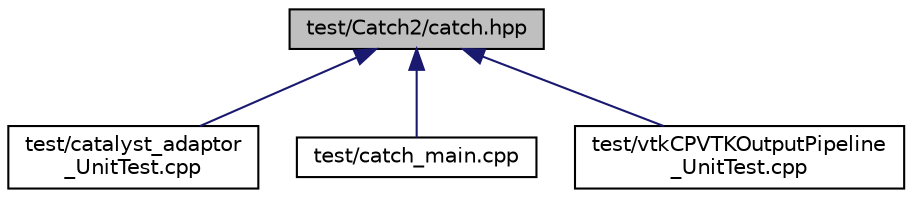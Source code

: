 digraph "test/Catch2/catch.hpp"
{
 // LATEX_PDF_SIZE
  bgcolor="transparent";
  edge [fontname="Helvetica",fontsize="10",labelfontname="Helvetica",labelfontsize="10"];
  node [fontname="Helvetica",fontsize="10",shape=record];
  Node1 [label="test/Catch2/catch.hpp",height=0.2,width=0.4,color="black", fillcolor="grey75", style="filled", fontcolor="black",tooltip=" "];
  Node1 -> Node2 [dir="back",color="midnightblue",fontsize="10",style="solid",fontname="Helvetica"];
  Node2 [label="test/catalyst_adaptor\l_UnitTest.cpp",height=0.2,width=0.4,color="black",URL="$catalyst__adaptor__UnitTest_8cpp.html",tooltip=" "];
  Node1 -> Node3 [dir="back",color="midnightblue",fontsize="10",style="solid",fontname="Helvetica"];
  Node3 [label="test/catch_main.cpp",height=0.2,width=0.4,color="black",URL="$catch__main_8cpp.html",tooltip=" "];
  Node1 -> Node4 [dir="back",color="midnightblue",fontsize="10",style="solid",fontname="Helvetica"];
  Node4 [label="test/vtkCPVTKOutputPipeline\l_UnitTest.cpp",height=0.2,width=0.4,color="black",URL="$vtkCPVTKOutputPipeline__UnitTest_8cpp.html",tooltip=" "];
}
